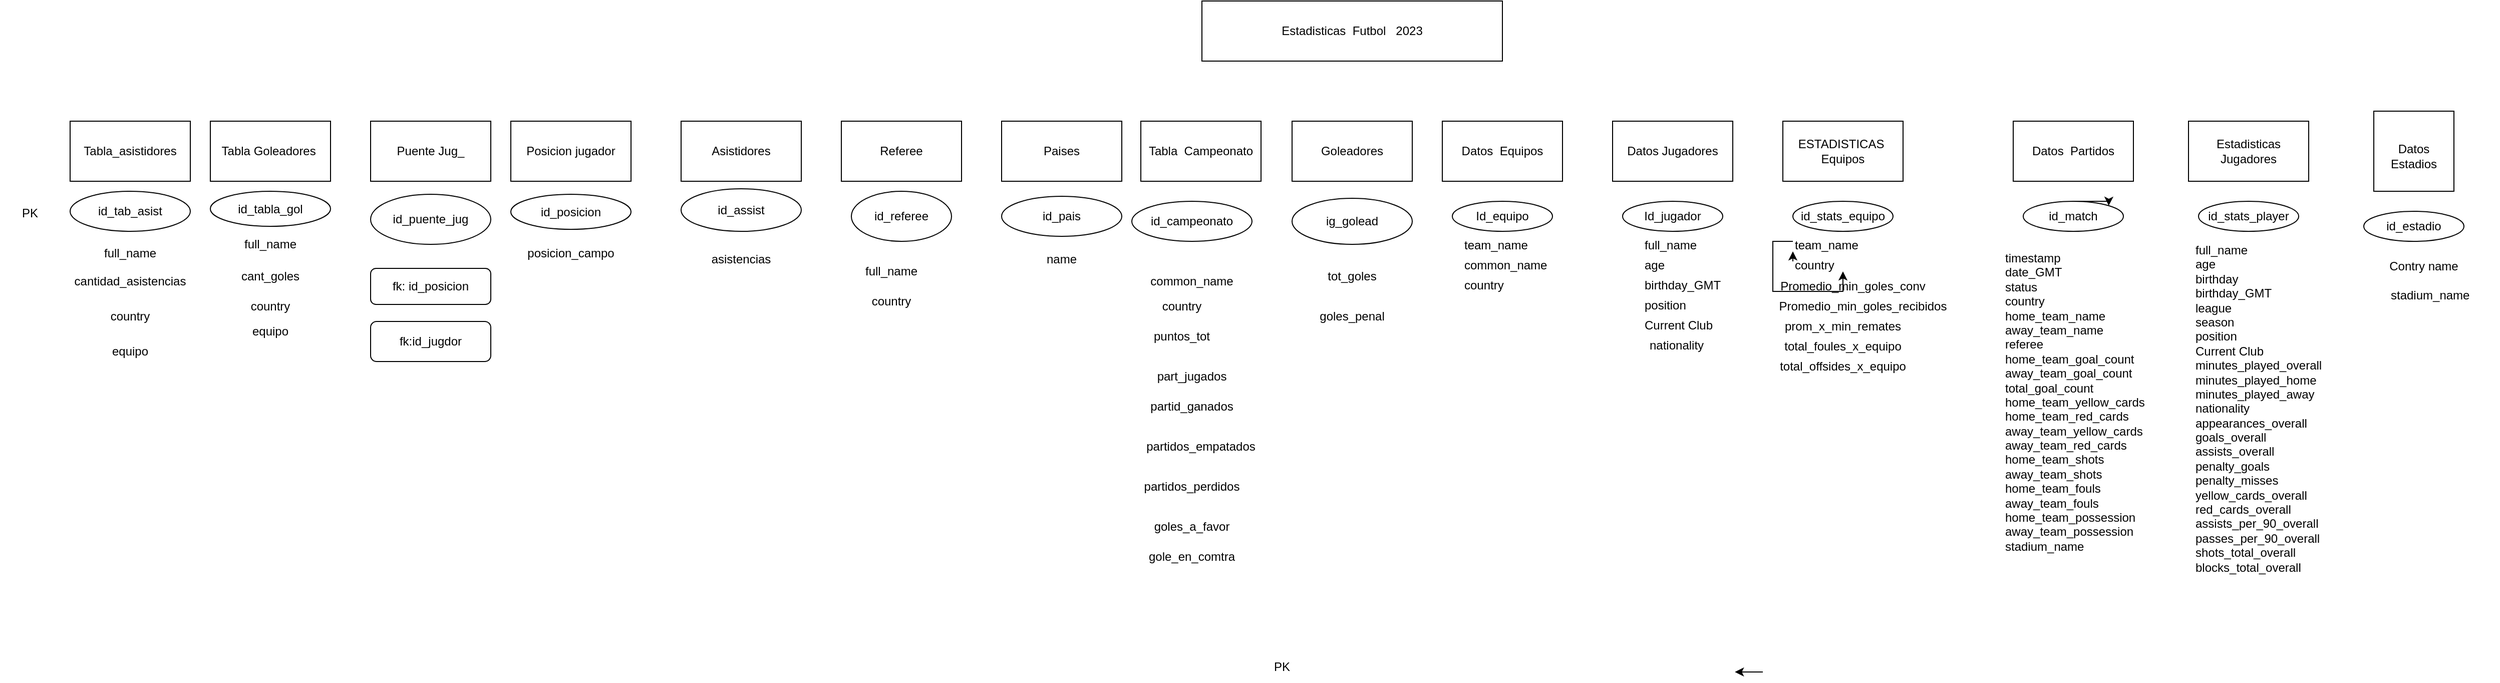 <mxfile version="21.7.5" type="device">
  <diagram name="Página-1" id="1LPX5ut7-BZLvHtfw27k">
    <mxGraphModel dx="2853" dy="516" grid="1" gridSize="10" guides="1" tooltips="1" connect="1" arrows="1" fold="1" page="1" pageScale="1" pageWidth="583" pageHeight="827" math="0" shadow="0">
      <root>
        <mxCell id="0" />
        <mxCell id="1" parent="0" />
        <mxCell id="Og9x-l5hCMV8rt3OVe_0-1" value="Estadisticas&amp;nbsp; Futbol&amp;nbsp; &amp;nbsp;2023" style="rounded=0;whiteSpace=wrap;html=1;" parent="1" vertex="1">
          <mxGeometry x="-230" y="20" width="300" height="60" as="geometry" />
        </mxCell>
        <mxCell id="Og9x-l5hCMV8rt3OVe_0-30" value="" style="whiteSpace=wrap;html=1;aspect=fixed;" parent="1" vertex="1">
          <mxGeometry x="940" y="130" width="80" height="80" as="geometry" />
        </mxCell>
        <mxCell id="Og9x-l5hCMV8rt3OVe_0-31" value="Datos Estadios" style="text;html=1;strokeColor=none;fillColor=none;align=center;verticalAlign=middle;whiteSpace=wrap;rounded=0;" parent="1" vertex="1">
          <mxGeometry x="950" y="160" width="60" height="30" as="geometry" />
        </mxCell>
        <mxCell id="Og9x-l5hCMV8rt3OVe_0-61" value="Estadisticas Jugadores" style="rounded=0;whiteSpace=wrap;html=1;" parent="1" vertex="1">
          <mxGeometry x="755" y="140" width="120" height="60" as="geometry" />
        </mxCell>
        <mxCell id="Og9x-l5hCMV8rt3OVe_0-63" value="Datos Jugadores" style="rounded=0;whiteSpace=wrap;html=1;" parent="1" vertex="1">
          <mxGeometry x="180" y="140" width="120" height="60" as="geometry" />
        </mxCell>
        <mxCell id="Og9x-l5hCMV8rt3OVe_0-88" value="Id_equipo" style="ellipse;whiteSpace=wrap;html=1;" parent="1" vertex="1">
          <mxGeometry x="20" y="220" width="100" height="30" as="geometry" />
        </mxCell>
        <mxCell id="Og9x-l5hCMV8rt3OVe_0-89" value="id_match" style="ellipse;whiteSpace=wrap;html=1;" parent="1" vertex="1">
          <mxGeometry x="590" y="220" width="100" height="30" as="geometry" />
        </mxCell>
        <mxCell id="Og9x-l5hCMV8rt3OVe_0-90" value="Id_jugador" style="ellipse;whiteSpace=wrap;html=1;" parent="1" vertex="1">
          <mxGeometry x="190" y="220" width="100" height="30" as="geometry" />
        </mxCell>
        <mxCell id="Og9x-l5hCMV8rt3OVe_0-91" value="id_stats_player" style="ellipse;whiteSpace=wrap;html=1;" parent="1" vertex="1">
          <mxGeometry x="765" y="220" width="100" height="30" as="geometry" />
        </mxCell>
        <mxCell id="Og9x-l5hCMV8rt3OVe_0-92" value="id_estadio" style="ellipse;whiteSpace=wrap;html=1;" parent="1" vertex="1">
          <mxGeometry x="930" y="230" width="100" height="30" as="geometry" />
        </mxCell>
        <mxCell id="Og9x-l5hCMV8rt3OVe_0-102" style="edgeStyle=orthogonalEdgeStyle;rounded=0;orthogonalLoop=1;jettySize=auto;html=1;exitX=0.5;exitY=1;exitDx=0;exitDy=0;entryX=0.221;entryY=1.002;entryDx=0;entryDy=0;entryPerimeter=0;" parent="1" edge="1">
          <mxGeometry relative="1" as="geometry">
            <mxPoint x="330" y="690" as="sourcePoint" />
            <mxPoint x="302.1" y="690.06" as="targetPoint" />
          </mxGeometry>
        </mxCell>
        <mxCell id="Og9x-l5hCMV8rt3OVe_0-103" style="edgeStyle=orthogonalEdgeStyle;rounded=0;orthogonalLoop=1;jettySize=auto;html=1;exitX=0.5;exitY=1;exitDx=0;exitDy=0;" parent="1" edge="1">
          <mxGeometry relative="1" as="geometry">
            <mxPoint x="895" y="650" as="sourcePoint" />
            <mxPoint x="895" y="650" as="targetPoint" />
          </mxGeometry>
        </mxCell>
        <mxCell id="Og9x-l5hCMV8rt3OVe_0-112" style="edgeStyle=orthogonalEdgeStyle;rounded=0;orthogonalLoop=1;jettySize=auto;html=1;exitX=0.5;exitY=1;exitDx=0;exitDy=0;" parent="1" edge="1">
          <mxGeometry relative="1" as="geometry">
            <mxPoint x="660" y="690" as="sourcePoint" />
            <mxPoint x="660" y="690" as="targetPoint" />
          </mxGeometry>
        </mxCell>
        <mxCell id="Og9x-l5hCMV8rt3OVe_0-113" style="edgeStyle=orthogonalEdgeStyle;rounded=0;orthogonalLoop=1;jettySize=auto;html=1;exitX=0.5;exitY=1;exitDx=0;exitDy=0;" parent="1" edge="1">
          <mxGeometry relative="1" as="geometry">
            <mxPoint x="1020" y="690" as="sourcePoint" />
            <mxPoint x="1020" y="690" as="targetPoint" />
          </mxGeometry>
        </mxCell>
        <mxCell id="Og9x-l5hCMV8rt3OVe_0-121" value="PK" style="text;html=1;strokeColor=none;fillColor=none;align=center;verticalAlign=middle;whiteSpace=wrap;rounded=0;" parent="1" vertex="1">
          <mxGeometry x="-1430" y="217" width="60" height="30" as="geometry" />
        </mxCell>
        <mxCell id="Og9x-l5hCMV8rt3OVe_0-122" value="PK" style="text;html=1;strokeColor=none;fillColor=none;align=center;verticalAlign=middle;whiteSpace=wrap;rounded=0;" parent="1" vertex="1">
          <mxGeometry x="-180" y="670" width="60" height="30" as="geometry" />
        </mxCell>
        <mxCell id="Og9x-l5hCMV8rt3OVe_0-124" value="Datos&amp;nbsp; Equipos" style="rounded=0;whiteSpace=wrap;html=1;" parent="1" vertex="1">
          <mxGeometry x="10" y="140" width="120" height="60" as="geometry" />
        </mxCell>
        <mxCell id="Og9x-l5hCMV8rt3OVe_0-127" value="Datos&amp;nbsp; Partidos" style="rounded=0;whiteSpace=wrap;html=1;" parent="1" vertex="1">
          <mxGeometry x="580" y="140" width="120" height="60" as="geometry" />
        </mxCell>
        <mxCell id="Og9x-l5hCMV8rt3OVe_0-129" value="team_name" style="text;whiteSpace=wrap;html=1;" parent="1" vertex="1">
          <mxGeometry x="30" y="250" width="100" height="40" as="geometry" />
        </mxCell>
        <mxCell id="Og9x-l5hCMV8rt3OVe_0-130" value="common_name" style="text;whiteSpace=wrap;html=1;" parent="1" vertex="1">
          <mxGeometry x="30" y="270" width="120" height="40" as="geometry" />
        </mxCell>
        <mxCell id="Og9x-l5hCMV8rt3OVe_0-131" value="ESTADISTICAS&amp;nbsp;&lt;br&gt;Equipos" style="rounded=0;whiteSpace=wrap;html=1;" parent="1" vertex="1">
          <mxGeometry x="350" y="140" width="120" height="60" as="geometry" />
        </mxCell>
        <mxCell id="Og9x-l5hCMV8rt3OVe_0-132" value="id_stats_equipo" style="ellipse;whiteSpace=wrap;html=1;" parent="1" vertex="1">
          <mxGeometry x="360" y="220" width="100" height="30" as="geometry" />
        </mxCell>
        <mxCell id="Og9x-l5hCMV8rt3OVe_0-133" value="country" style="text;whiteSpace=wrap;html=1;" parent="1" vertex="1">
          <mxGeometry x="30" y="290" width="70" height="40" as="geometry" />
        </mxCell>
        <mxCell id="Og9x-l5hCMV8rt3OVe_0-134" value="full_name" style="text;whiteSpace=wrap;html=1;" parent="1" vertex="1">
          <mxGeometry x="210" y="250" width="90" height="40" as="geometry" />
        </mxCell>
        <mxCell id="Og9x-l5hCMV8rt3OVe_0-135" value="age" style="text;whiteSpace=wrap;html=1;" parent="1" vertex="1">
          <mxGeometry x="210" y="270" width="50" height="40" as="geometry" />
        </mxCell>
        <mxCell id="Og9x-l5hCMV8rt3OVe_0-136" value="birthday_GMT" style="text;whiteSpace=wrap;html=1;" parent="1" vertex="1">
          <mxGeometry x="210" y="290" width="110" height="40" as="geometry" />
        </mxCell>
        <mxCell id="Og9x-l5hCMV8rt3OVe_0-137" value="position" style="text;whiteSpace=wrap;html=1;" parent="1" vertex="1">
          <mxGeometry x="210" y="310" width="70" height="40" as="geometry" />
        </mxCell>
        <mxCell id="Og9x-l5hCMV8rt3OVe_0-138" value="Current Club" style="text;whiteSpace=wrap;html=1;" parent="1" vertex="1">
          <mxGeometry x="210" y="330" width="100" height="40" as="geometry" />
        </mxCell>
        <mxCell id="Og9x-l5hCMV8rt3OVe_0-139" value="nationality" style="text;whiteSpace=wrap;html=1;" parent="1" vertex="1">
          <mxGeometry x="215" y="350" width="90" height="40" as="geometry" />
        </mxCell>
        <mxCell id="Og9x-l5hCMV8rt3OVe_0-150" style="edgeStyle=orthogonalEdgeStyle;rounded=0;orthogonalLoop=1;jettySize=auto;html=1;exitX=0.5;exitY=0;exitDx=0;exitDy=0;entryX=1;entryY=0;entryDx=0;entryDy=0;" parent="1" source="Og9x-l5hCMV8rt3OVe_0-89" target="Og9x-l5hCMV8rt3OVe_0-89" edge="1">
          <mxGeometry relative="1" as="geometry" />
        </mxCell>
        <mxCell id="Og9x-l5hCMV8rt3OVe_0-153" value="team_name" style="text;whiteSpace=wrap;html=1;" parent="1" vertex="1">
          <mxGeometry x="360" y="250" width="100" height="40" as="geometry" />
        </mxCell>
        <mxCell id="Og9x-l5hCMV8rt3OVe_0-154" value="country" style="text;whiteSpace=wrap;html=1;" parent="1" vertex="1">
          <mxGeometry x="360" y="270" width="70" height="40" as="geometry" />
        </mxCell>
        <mxCell id="Og9x-l5hCMV8rt3OVe_0-156" value="Promedio_min_goles_conv" style="text;html=1;strokeColor=none;fillColor=none;align=center;verticalAlign=middle;whiteSpace=wrap;rounded=0;" parent="1" vertex="1">
          <mxGeometry x="390" y="290" width="60" height="30" as="geometry" />
        </mxCell>
        <mxCell id="Og9x-l5hCMV8rt3OVe_0-157" value="Promedio_min_goles_recibidos" style="text;html=1;strokeColor=none;fillColor=none;align=center;verticalAlign=middle;whiteSpace=wrap;rounded=0;" parent="1" vertex="1">
          <mxGeometry x="400" y="310" width="60" height="30" as="geometry" />
        </mxCell>
        <mxCell id="Og9x-l5hCMV8rt3OVe_0-160" value="prom_x_min_remates" style="text;html=1;strokeColor=none;fillColor=none;align=center;verticalAlign=middle;whiteSpace=wrap;rounded=0;" parent="1" vertex="1">
          <mxGeometry x="380" y="330" width="60" height="30" as="geometry" />
        </mxCell>
        <mxCell id="Og9x-l5hCMV8rt3OVe_0-161" value="total_foules_x_equipo" style="text;html=1;strokeColor=none;fillColor=none;align=center;verticalAlign=middle;whiteSpace=wrap;rounded=0;" parent="1" vertex="1">
          <mxGeometry x="380" y="350" width="60" height="30" as="geometry" />
        </mxCell>
        <mxCell id="Og9x-l5hCMV8rt3OVe_0-162" value="total_offsides_x_equipo" style="text;html=1;strokeColor=none;fillColor=none;align=center;verticalAlign=middle;whiteSpace=wrap;rounded=0;" parent="1" vertex="1">
          <mxGeometry x="380" y="370" width="60" height="30" as="geometry" />
        </mxCell>
        <mxCell id="Og9x-l5hCMV8rt3OVe_0-163" style="edgeStyle=orthogonalEdgeStyle;rounded=0;orthogonalLoop=1;jettySize=auto;html=1;exitX=0;exitY=0.25;exitDx=0;exitDy=0;entryX=0;entryY=0;entryDx=0;entryDy=0;" parent="1" source="Og9x-l5hCMV8rt3OVe_0-154" target="Og9x-l5hCMV8rt3OVe_0-154" edge="1">
          <mxGeometry relative="1" as="geometry" />
        </mxCell>
        <mxCell id="Og9x-l5hCMV8rt3OVe_0-176" value="Contry name" style="text;html=1;strokeColor=none;fillColor=none;align=center;verticalAlign=middle;whiteSpace=wrap;rounded=0;" parent="1" vertex="1">
          <mxGeometry x="950" y="270" width="80" height="30" as="geometry" />
        </mxCell>
        <mxCell id="Og9x-l5hCMV8rt3OVe_0-179" value="stadium_name" style="text;whiteSpace=wrap;html=1;" parent="1" vertex="1">
          <mxGeometry x="955" y="300" width="110" height="40" as="geometry" />
        </mxCell>
        <mxCell id="2Otsvk1H-WhSrmR9li6b-1" value="timestamp&#x9; &#xa;date_GMT&#x9; &#xa;status&#x9; &#xa;country&#x9; &#xa;home_team_name&#x9; &#xa;away_team_name&#x9; &#xa;referee&#x9; &#xa;home_team_goal_count&#x9; &#xa;away_team_goal_count&#x9; &#xa;total_goal_count&#x9; &#xa;home_team_yellow_cards&#x9; &#xa;home_team_red_cards&#x9; &#xa;away_team_yellow_cards&#x9; &#xa;away_team_red_cards&#x9; &#xa;home_team_shots&#x9; &#xa;away_team_shots&#x9; &#xa;home_team_fouls&#x9; &#xa;away_team_fouls&#x9; &#xa;home_team_possession&#x9; &#xa;away_team_possession&#x9; &#xa;stadium_name" style="text;whiteSpace=wrap;html=1;" parent="1" vertex="1">
          <mxGeometry x="570" y="263" width="170" height="330" as="geometry" />
        </mxCell>
        <mxCell id="2Otsvk1H-WhSrmR9li6b-12" value="full_name &#xa;age &#xa;birthday &#xa;birthday_GMT &#xa;league &#xa;season &#xa;position &#xa;Current Club &#xa;minutes_played_overall &#xa;minutes_played_home &#xa;minutes_played_away &#xa;nationality &#xa;appearances_overall &#xa;goals_overall &#xa;assists_overall &#xa;penalty_goals &#xa;penalty_misses &#xa;yellow_cards_overall &#xa;red_cards_overall &#xa;assists_per_90_overall &#xa;passes_per_90_overall &#xa;shots_total_overall &#xa;blocks_total_overall" style="text;whiteSpace=wrap;html=1;" parent="1" vertex="1">
          <mxGeometry x="760" y="255" width="160" height="350" as="geometry" />
        </mxCell>
        <mxCell id="2Otsvk1H-WhSrmR9li6b-13" value="Referee" style="rounded=0;whiteSpace=wrap;html=1;" parent="1" vertex="1">
          <mxGeometry x="-590" y="140" width="120" height="60" as="geometry" />
        </mxCell>
        <mxCell id="2Otsvk1H-WhSrmR9li6b-14" value="Goleadores" style="rounded=0;whiteSpace=wrap;html=1;" parent="1" vertex="1">
          <mxGeometry x="-140" y="140" width="120" height="60" as="geometry" />
        </mxCell>
        <mxCell id="2Otsvk1H-WhSrmR9li6b-15" value="Tabla&amp;nbsp; Campeonato" style="rounded=0;whiteSpace=wrap;html=1;" parent="1" vertex="1">
          <mxGeometry x="-291" y="140" width="120" height="60" as="geometry" />
        </mxCell>
        <mxCell id="2Otsvk1H-WhSrmR9li6b-16" value="id_campeonato" style="ellipse;whiteSpace=wrap;html=1;" parent="1" vertex="1">
          <mxGeometry x="-300" y="220" width="120" height="40" as="geometry" />
        </mxCell>
        <mxCell id="2Otsvk1H-WhSrmR9li6b-17" value="ig_golead" style="ellipse;whiteSpace=wrap;html=1;" parent="1" vertex="1">
          <mxGeometry x="-140" y="217" width="120" height="46" as="geometry" />
        </mxCell>
        <mxCell id="2Otsvk1H-WhSrmR9li6b-18" value="Paises" style="rounded=0;whiteSpace=wrap;html=1;" parent="1" vertex="1">
          <mxGeometry x="-430" y="140" width="120" height="60" as="geometry" />
        </mxCell>
        <mxCell id="2Otsvk1H-WhSrmR9li6b-19" value="id_pais" style="ellipse;whiteSpace=wrap;html=1;" parent="1" vertex="1">
          <mxGeometry x="-430" y="215" width="120" height="40" as="geometry" />
        </mxCell>
        <mxCell id="2Otsvk1H-WhSrmR9li6b-20" value="id_referee" style="ellipse;whiteSpace=wrap;html=1;" parent="1" vertex="1">
          <mxGeometry x="-580" y="210" width="100" height="50" as="geometry" />
        </mxCell>
        <mxCell id="2Otsvk1H-WhSrmR9li6b-21" value="country" style="text;html=1;strokeColor=none;fillColor=none;align=center;verticalAlign=middle;whiteSpace=wrap;rounded=0;" parent="1" vertex="1">
          <mxGeometry x="-570" y="305" width="60" height="30" as="geometry" />
        </mxCell>
        <mxCell id="2Otsvk1H-WhSrmR9li6b-22" value="full_name" style="text;html=1;strokeColor=none;fillColor=none;align=center;verticalAlign=middle;whiteSpace=wrap;rounded=0;" parent="1" vertex="1">
          <mxGeometry x="-570" y="275" width="60" height="30" as="geometry" />
        </mxCell>
        <mxCell id="2Otsvk1H-WhSrmR9li6b-23" value="name" style="text;html=1;strokeColor=none;fillColor=none;align=center;verticalAlign=middle;whiteSpace=wrap;rounded=0;" parent="1" vertex="1">
          <mxGeometry x="-400" y="263" width="60" height="30" as="geometry" />
        </mxCell>
        <mxCell id="2Otsvk1H-WhSrmR9li6b-25" value="common_name" style="text;html=1;strokeColor=none;fillColor=none;align=center;verticalAlign=middle;whiteSpace=wrap;rounded=0;" parent="1" vertex="1">
          <mxGeometry x="-270" y="285" width="60" height="30" as="geometry" />
        </mxCell>
        <mxCell id="2Otsvk1H-WhSrmR9li6b-36" value="tot_goles" style="text;html=1;strokeColor=none;fillColor=none;align=center;verticalAlign=middle;whiteSpace=wrap;rounded=0;" parent="1" vertex="1">
          <mxGeometry x="-110" y="280" width="60" height="30" as="geometry" />
        </mxCell>
        <mxCell id="2Otsvk1H-WhSrmR9li6b-37" value="goles_penal" style="text;html=1;strokeColor=none;fillColor=none;align=center;verticalAlign=middle;whiteSpace=wrap;rounded=0;" parent="1" vertex="1">
          <mxGeometry x="-110" y="320" width="60" height="30" as="geometry" />
        </mxCell>
        <mxCell id="2Otsvk1H-WhSrmR9li6b-39" value="Asistidores" style="rounded=0;whiteSpace=wrap;html=1;" parent="1" vertex="1">
          <mxGeometry x="-750" y="140" width="120" height="60" as="geometry" />
        </mxCell>
        <mxCell id="2Otsvk1H-WhSrmR9li6b-40" value="id_assist" style="ellipse;whiteSpace=wrap;html=1;" parent="1" vertex="1">
          <mxGeometry x="-750" y="207.5" width="120" height="42.5" as="geometry" />
        </mxCell>
        <mxCell id="2Otsvk1H-WhSrmR9li6b-45" value="asistencias" style="text;html=1;strokeColor=none;fillColor=none;align=center;verticalAlign=middle;whiteSpace=wrap;rounded=0;" parent="1" vertex="1">
          <mxGeometry x="-720" y="263" width="60" height="30" as="geometry" />
        </mxCell>
        <mxCell id="2Otsvk1H-WhSrmR9li6b-48" value="Puente Jug_" style="rounded=0;whiteSpace=wrap;html=1;" parent="1" vertex="1">
          <mxGeometry x="-1060" y="140" width="120" height="60" as="geometry" />
        </mxCell>
        <mxCell id="2Otsvk1H-WhSrmR9li6b-49" value="country" style="text;html=1;strokeColor=none;fillColor=none;align=center;verticalAlign=middle;whiteSpace=wrap;rounded=0;" parent="1" vertex="1">
          <mxGeometry x="-280" y="310" width="60" height="30" as="geometry" />
        </mxCell>
        <mxCell id="2Otsvk1H-WhSrmR9li6b-51" value="puntos_tot" style="text;html=1;strokeColor=none;fillColor=none;align=center;verticalAlign=middle;whiteSpace=wrap;rounded=0;" parent="1" vertex="1">
          <mxGeometry x="-280" y="340" width="60" height="30" as="geometry" />
        </mxCell>
        <mxCell id="2Otsvk1H-WhSrmR9li6b-52" value="part_jugados" style="text;html=1;strokeColor=none;fillColor=none;align=center;verticalAlign=middle;whiteSpace=wrap;rounded=0;" parent="1" vertex="1">
          <mxGeometry x="-270" y="380" width="60" height="30" as="geometry" />
        </mxCell>
        <mxCell id="2Otsvk1H-WhSrmR9li6b-53" value="partid_ganados" style="text;html=1;strokeColor=none;fillColor=none;align=center;verticalAlign=middle;whiteSpace=wrap;rounded=0;" parent="1" vertex="1">
          <mxGeometry x="-270" y="410" width="60" height="30" as="geometry" />
        </mxCell>
        <mxCell id="2Otsvk1H-WhSrmR9li6b-54" value="partidos_empatados" style="text;html=1;strokeColor=none;fillColor=none;align=center;verticalAlign=middle;whiteSpace=wrap;rounded=0;" parent="1" vertex="1">
          <mxGeometry x="-261" y="450" width="60" height="30" as="geometry" />
        </mxCell>
        <mxCell id="2Otsvk1H-WhSrmR9li6b-55" value="partidos_perdidos" style="text;html=1;strokeColor=none;fillColor=none;align=center;verticalAlign=middle;whiteSpace=wrap;rounded=0;" parent="1" vertex="1">
          <mxGeometry x="-270" y="490" width="60" height="30" as="geometry" />
        </mxCell>
        <mxCell id="2Otsvk1H-WhSrmR9li6b-56" value="goles_a_favor" style="text;html=1;strokeColor=none;fillColor=none;align=center;verticalAlign=middle;whiteSpace=wrap;rounded=0;" parent="1" vertex="1">
          <mxGeometry x="-270" y="530" width="60" height="30" as="geometry" />
        </mxCell>
        <mxCell id="2Otsvk1H-WhSrmR9li6b-57" value="gole_en_comtra" style="text;html=1;strokeColor=none;fillColor=none;align=center;verticalAlign=middle;whiteSpace=wrap;rounded=0;" parent="1" vertex="1">
          <mxGeometry x="-270" y="560" width="60" height="30" as="geometry" />
        </mxCell>
        <mxCell id="2Otsvk1H-WhSrmR9li6b-62" value="Posicion jugador" style="rounded=0;whiteSpace=wrap;html=1;" parent="1" vertex="1">
          <mxGeometry x="-920" y="140" width="120" height="60" as="geometry" />
        </mxCell>
        <mxCell id="2Otsvk1H-WhSrmR9li6b-63" value="id_posicion" style="ellipse;whiteSpace=wrap;html=1;" parent="1" vertex="1">
          <mxGeometry x="-920" y="213" width="120" height="35" as="geometry" />
        </mxCell>
        <mxCell id="2Otsvk1H-WhSrmR9li6b-64" value="posicion_campo" style="text;html=1;strokeColor=none;fillColor=none;align=center;verticalAlign=middle;whiteSpace=wrap;rounded=0;" parent="1" vertex="1">
          <mxGeometry x="-890" y="257" width="60" height="30" as="geometry" />
        </mxCell>
        <mxCell id="2Otsvk1H-WhSrmR9li6b-66" value="id_puente_jug" style="ellipse;whiteSpace=wrap;html=1;" parent="1" vertex="1">
          <mxGeometry x="-1060" y="213" width="120" height="50" as="geometry" />
        </mxCell>
        <mxCell id="2Otsvk1H-WhSrmR9li6b-67" value="fk: id_posicion" style="rounded=1;whiteSpace=wrap;html=1;" parent="1" vertex="1">
          <mxGeometry x="-1060" y="287" width="120" height="36" as="geometry" />
        </mxCell>
        <mxCell id="2Otsvk1H-WhSrmR9li6b-68" value="fk:id_jugdor" style="rounded=1;whiteSpace=wrap;html=1;" parent="1" vertex="1">
          <mxGeometry x="-1060" y="340" width="120" height="40" as="geometry" />
        </mxCell>
        <mxCell id="sA7kF8VjEZqS9zTf4d9e-1" style="edgeStyle=orthogonalEdgeStyle;rounded=0;orthogonalLoop=1;jettySize=auto;html=1;exitX=0;exitY=0.25;exitDx=0;exitDy=0;" parent="1" source="Og9x-l5hCMV8rt3OVe_0-153" target="Og9x-l5hCMV8rt3OVe_0-153" edge="1">
          <mxGeometry relative="1" as="geometry" />
        </mxCell>
        <mxCell id="FC93by0MoQ3h0EQlpn40-1" value="Tabla Goleadores&amp;nbsp;" style="rounded=0;whiteSpace=wrap;html=1;" parent="1" vertex="1">
          <mxGeometry x="-1220" y="140" width="120" height="60" as="geometry" />
        </mxCell>
        <mxCell id="FC93by0MoQ3h0EQlpn40-2" value="id_tabla_gol" style="ellipse;whiteSpace=wrap;html=1;" parent="1" vertex="1">
          <mxGeometry x="-1220" y="210" width="120" height="35" as="geometry" />
        </mxCell>
        <mxCell id="FC93by0MoQ3h0EQlpn40-3" value="Tabla_asistidores" style="rounded=0;whiteSpace=wrap;html=1;" parent="1" vertex="1">
          <mxGeometry x="-1360" y="140" width="120" height="60" as="geometry" />
        </mxCell>
        <mxCell id="FC93by0MoQ3h0EQlpn40-4" value="id_tab_asist" style="ellipse;whiteSpace=wrap;html=1;" parent="1" vertex="1">
          <mxGeometry x="-1360" y="210" width="120" height="40" as="geometry" />
        </mxCell>
        <mxCell id="FC93by0MoQ3h0EQlpn40-5" value="full_name" style="text;html=1;strokeColor=none;fillColor=none;align=center;verticalAlign=middle;whiteSpace=wrap;rounded=0;" parent="1" vertex="1">
          <mxGeometry x="-1190" y="248" width="60" height="30" as="geometry" />
        </mxCell>
        <mxCell id="FC93by0MoQ3h0EQlpn40-6" value="full_name" style="text;html=1;strokeColor=none;fillColor=none;align=center;verticalAlign=middle;whiteSpace=wrap;rounded=0;" parent="1" vertex="1">
          <mxGeometry x="-1330" y="257" width="60" height="30" as="geometry" />
        </mxCell>
        <mxCell id="FC93by0MoQ3h0EQlpn40-7" value="cant_goles" style="text;html=1;strokeColor=none;fillColor=none;align=center;verticalAlign=middle;whiteSpace=wrap;rounded=0;" parent="1" vertex="1">
          <mxGeometry x="-1190" y="280" width="60" height="30" as="geometry" />
        </mxCell>
        <mxCell id="FC93by0MoQ3h0EQlpn40-8" value="cantidad_asistencias" style="text;html=1;strokeColor=none;fillColor=none;align=center;verticalAlign=middle;whiteSpace=wrap;rounded=0;" parent="1" vertex="1">
          <mxGeometry x="-1330" y="285" width="60" height="30" as="geometry" />
        </mxCell>
        <mxCell id="FC93by0MoQ3h0EQlpn40-9" value="country" style="text;html=1;strokeColor=none;fillColor=none;align=center;verticalAlign=middle;whiteSpace=wrap;rounded=0;" parent="1" vertex="1">
          <mxGeometry x="-1190" y="310" width="60" height="30" as="geometry" />
        </mxCell>
        <mxCell id="FC93by0MoQ3h0EQlpn40-10" value="country" style="text;html=1;strokeColor=none;fillColor=none;align=center;verticalAlign=middle;whiteSpace=wrap;rounded=0;" parent="1" vertex="1">
          <mxGeometry x="-1330" y="320" width="60" height="30" as="geometry" />
        </mxCell>
        <mxCell id="FC93by0MoQ3h0EQlpn40-11" value="equipo" style="text;html=1;strokeColor=none;fillColor=none;align=center;verticalAlign=middle;whiteSpace=wrap;rounded=0;" parent="1" vertex="1">
          <mxGeometry x="-1190" y="335" width="60" height="30" as="geometry" />
        </mxCell>
        <mxCell id="FC93by0MoQ3h0EQlpn40-12" value="equipo" style="text;html=1;strokeColor=none;fillColor=none;align=center;verticalAlign=middle;whiteSpace=wrap;rounded=0;" parent="1" vertex="1">
          <mxGeometry x="-1330" y="355" width="60" height="30" as="geometry" />
        </mxCell>
      </root>
    </mxGraphModel>
  </diagram>
</mxfile>
